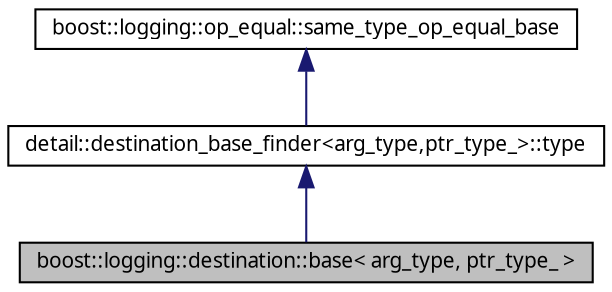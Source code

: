 digraph G
{
  edge [fontname="FreeSans.ttf",fontsize=10,labelfontname="FreeSans.ttf",labelfontsize=10];
  node [fontname="FreeSans.ttf",fontsize=10,shape=record];
  Node1 [label="boost::logging::destination::base\< arg_type, ptr_type_ \>",height=0.2,width=0.4,color="black", fillcolor="grey75", style="filled" fontcolor="black"];
  Node2 -> Node1 [dir=back,color="midnightblue",fontsize=10,style="solid",fontname="FreeSans.ttf"];
  Node2 [label="detail::destination_base_finder\<arg_type,ptr_type_\>::type",height=0.2,width=0.4,color="black", fillcolor="white", style="filled",URL="$structboost_1_1logging_1_1manipulator_1_1base.html",tooltip="What to use as base class, for your manipulator classes."];
  Node3 -> Node2 [dir=back,color="midnightblue",fontsize=10,style="solid",fontname="FreeSans.ttf"];
  Node3 [label="boost::logging::op_equal::same_type_op_equal_base",height=0.2,width=0.4,color="black", fillcolor="white", style="filled",URL="$structboost_1_1logging_1_1op__equal_1_1same__type__op__equal__base.html",tooltip="Base class when you want to implement operator== that will compare based on type..."];
}
